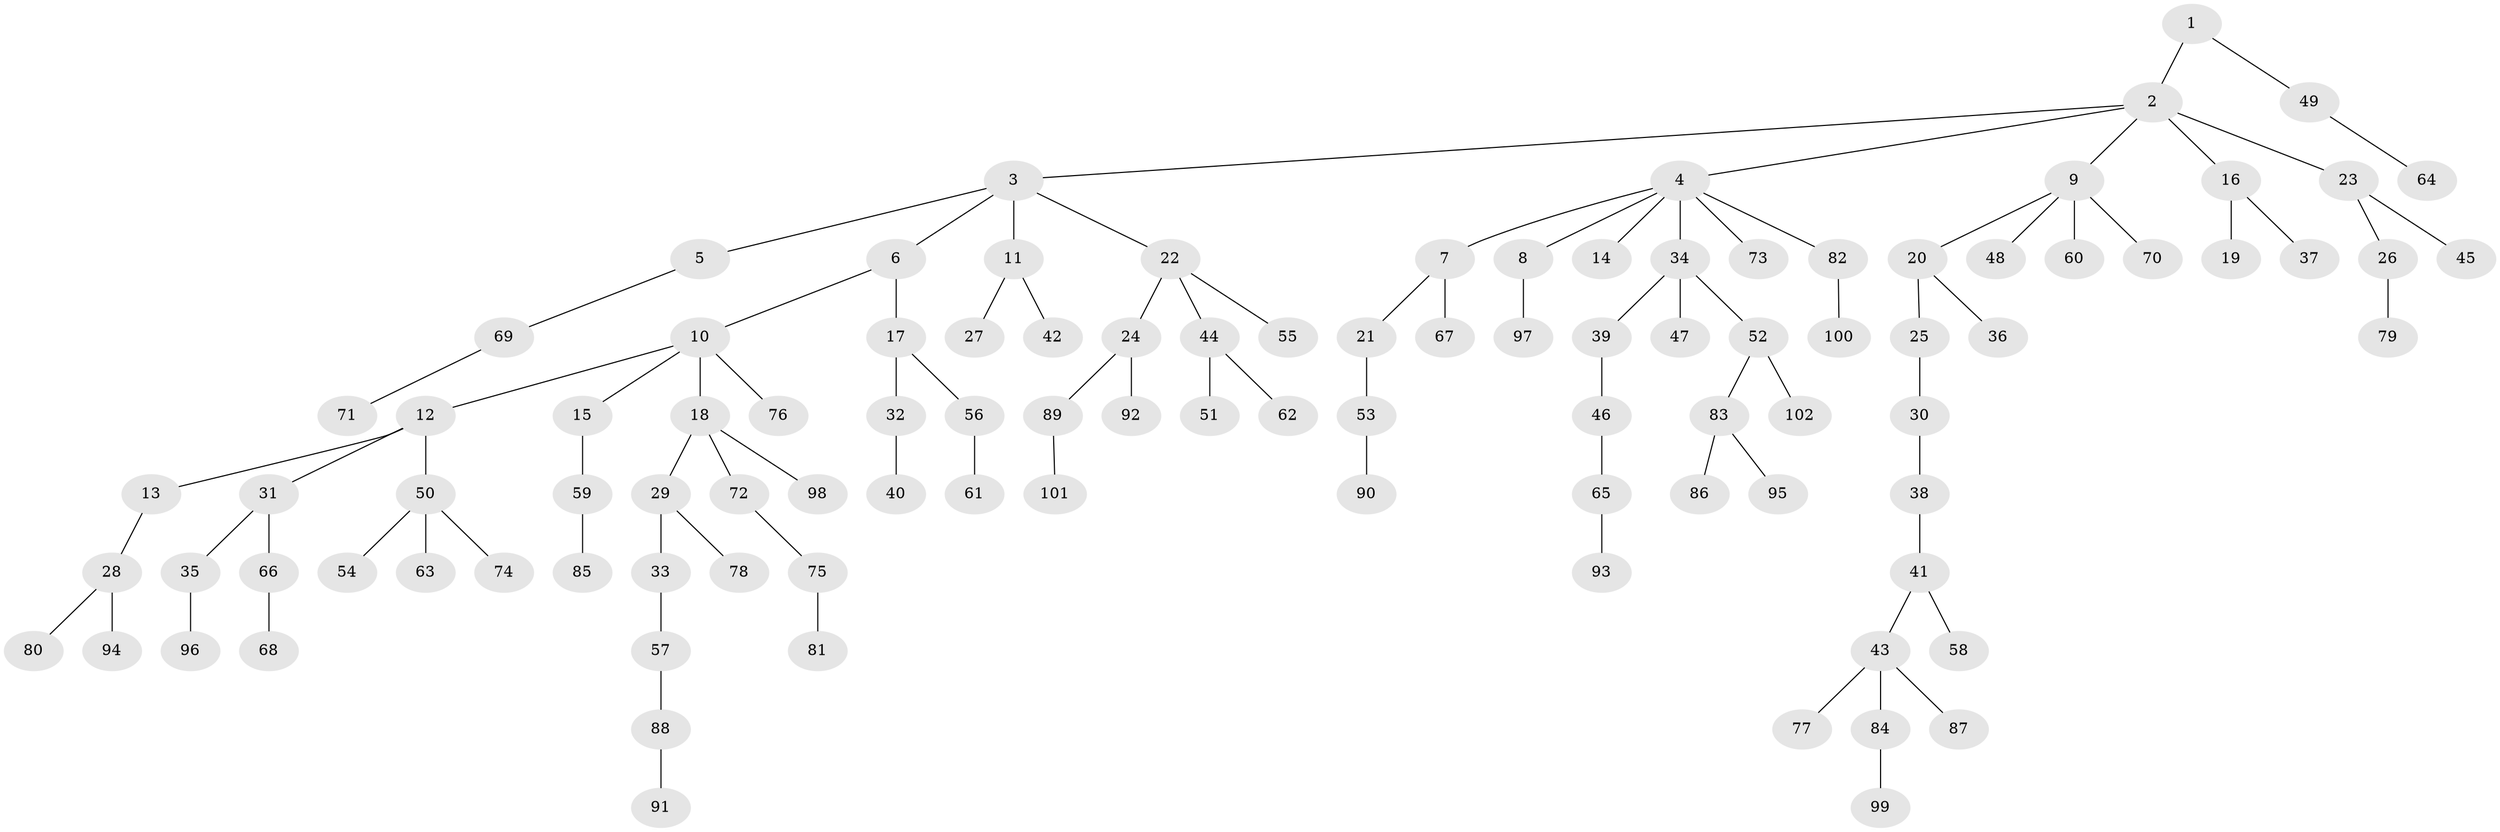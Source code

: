 // coarse degree distribution, {2: 0.22058823529411764, 6: 0.029411764705882353, 9: 0.014705882352941176, 3: 0.10294117647058823, 1: 0.5441176470588235, 4: 0.07352941176470588, 5: 0.014705882352941176}
// Generated by graph-tools (version 1.1) at 2025/42/03/06/25 10:42:05]
// undirected, 102 vertices, 101 edges
graph export_dot {
graph [start="1"]
  node [color=gray90,style=filled];
  1;
  2;
  3;
  4;
  5;
  6;
  7;
  8;
  9;
  10;
  11;
  12;
  13;
  14;
  15;
  16;
  17;
  18;
  19;
  20;
  21;
  22;
  23;
  24;
  25;
  26;
  27;
  28;
  29;
  30;
  31;
  32;
  33;
  34;
  35;
  36;
  37;
  38;
  39;
  40;
  41;
  42;
  43;
  44;
  45;
  46;
  47;
  48;
  49;
  50;
  51;
  52;
  53;
  54;
  55;
  56;
  57;
  58;
  59;
  60;
  61;
  62;
  63;
  64;
  65;
  66;
  67;
  68;
  69;
  70;
  71;
  72;
  73;
  74;
  75;
  76;
  77;
  78;
  79;
  80;
  81;
  82;
  83;
  84;
  85;
  86;
  87;
  88;
  89;
  90;
  91;
  92;
  93;
  94;
  95;
  96;
  97;
  98;
  99;
  100;
  101;
  102;
  1 -- 2;
  1 -- 49;
  2 -- 3;
  2 -- 4;
  2 -- 9;
  2 -- 16;
  2 -- 23;
  3 -- 5;
  3 -- 6;
  3 -- 11;
  3 -- 22;
  4 -- 7;
  4 -- 8;
  4 -- 14;
  4 -- 34;
  4 -- 73;
  4 -- 82;
  5 -- 69;
  6 -- 10;
  6 -- 17;
  7 -- 21;
  7 -- 67;
  8 -- 97;
  9 -- 20;
  9 -- 48;
  9 -- 60;
  9 -- 70;
  10 -- 12;
  10 -- 15;
  10 -- 18;
  10 -- 76;
  11 -- 27;
  11 -- 42;
  12 -- 13;
  12 -- 31;
  12 -- 50;
  13 -- 28;
  15 -- 59;
  16 -- 19;
  16 -- 37;
  17 -- 32;
  17 -- 56;
  18 -- 29;
  18 -- 72;
  18 -- 98;
  20 -- 25;
  20 -- 36;
  21 -- 53;
  22 -- 24;
  22 -- 44;
  22 -- 55;
  23 -- 26;
  23 -- 45;
  24 -- 89;
  24 -- 92;
  25 -- 30;
  26 -- 79;
  28 -- 80;
  28 -- 94;
  29 -- 33;
  29 -- 78;
  30 -- 38;
  31 -- 35;
  31 -- 66;
  32 -- 40;
  33 -- 57;
  34 -- 39;
  34 -- 47;
  34 -- 52;
  35 -- 96;
  38 -- 41;
  39 -- 46;
  41 -- 43;
  41 -- 58;
  43 -- 77;
  43 -- 84;
  43 -- 87;
  44 -- 51;
  44 -- 62;
  46 -- 65;
  49 -- 64;
  50 -- 54;
  50 -- 63;
  50 -- 74;
  52 -- 83;
  52 -- 102;
  53 -- 90;
  56 -- 61;
  57 -- 88;
  59 -- 85;
  65 -- 93;
  66 -- 68;
  69 -- 71;
  72 -- 75;
  75 -- 81;
  82 -- 100;
  83 -- 86;
  83 -- 95;
  84 -- 99;
  88 -- 91;
  89 -- 101;
}
